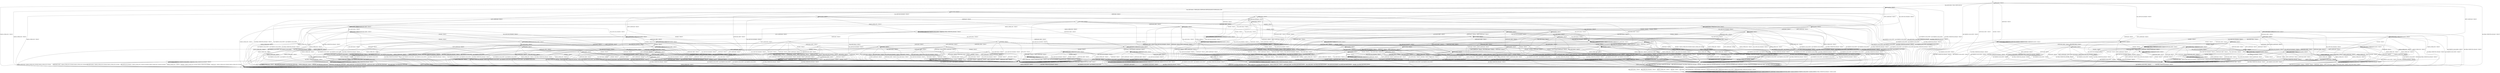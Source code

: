 digraph g {

	s0 [shape="circle" label="s0"];
	s1 [shape="circle" label="s1"];
	s2 [shape="circle" label="s2"];
	s3 [shape="circle" label="s3"];
	s4 [shape="circle" label="s4"];
	s5 [shape="circle" label="s5"];
	s6 [shape="circle" label="s6"];
	s7 [shape="circle" label="s7"];
	s8 [shape="circle" label="s8"];
	s9 [shape="circle" label="s9"];
	s10 [shape="circle" label="s10"];
	s11 [shape="circle" label="s11"];
	s12 [shape="circle" label="s12"];
	s13 [shape="circle" label="s13"];
	s14 [shape="circle" label="s14"];
	s15 [shape="circle" label="s15"];
	s16 [shape="circle" label="s16"];
	s17 [shape="circle" label="s17"];
	s18 [shape="circle" label="s18"];
	s19 [shape="circle" label="s19"];
	s20 [shape="circle" label="s20"];
	s21 [shape="circle" label="s21"];
	s22 [shape="circle" label="s22"];
	s23 [shape="circle" label="s23"];
	s24 [shape="circle" label="s24"];
	s25 [shape="circle" label="s25"];
	s26 [shape="circle" label="s26"];
	s27 [shape="circle" label="s27"];
	s28 [shape="circle" label="s28"];
	s29 [shape="circle" label="s29"];
	s30 [shape="circle" label="s30"];
	s31 [shape="circle" label="s31"];
	s32 [shape="circle" label="s32"];
	s33 [shape="circle" label="s33"];
	s34 [shape="circle" label="s34"];
	s35 [shape="circle" label="s35"];
	s36 [shape="circle" label="s36"];
	s37 [shape="circle" label="s37"];
	s38 [shape="circle" label="s38"];
	s39 [shape="circle" label="s39"];
	s40 [shape="circle" label="s40"];
	s41 [shape="circle" label="s41"];
	s42 [shape="circle" label="s42"];
	s43 [shape="circle" label="s43"];
	s44 [shape="circle" label="s44"];
	s45 [shape="circle" label="s45"];
	s46 [shape="circle" label="s46"];
	s47 [shape="circle" label="s47"];
	s48 [shape="circle" label="s48"];
	s49 [shape="circle" label="s49"];
	s50 [shape="circle" label="s50"];
	s51 [shape="circle" label="s51"];
	s52 [shape="circle" label="s52"];
	s53 [shape="circle" label="s53"];
	s54 [shape="circle" label="s54"];
	s55 [shape="circle" label="s55"];
	s56 [shape="circle" label="s56"];
	s57 [shape="circle" label="s57"];
	s58 [shape="circle" label="s58"];
	s59 [shape="circle" label="s59"];
	s60 [shape="circle" label="s60"];
	s61 [shape="circle" label="s61"];
	s62 [shape="circle" label="s62"];
	s63 [shape="circle" label="s63"];
	s64 [shape="circle" label="s64"];
	s65 [shape="circle" label="s65"];
	s66 [shape="circle" label="s66"];
	s67 [shape="circle" label="s67"];
	s68 [shape="circle" label="s68"];
	s69 [shape="circle" label="s69"];
	s70 [shape="circle" label="s70"];
	s71 [shape="circle" label="s71"];
	s72 [shape="circle" label="s72"];
	s73 [shape="circle" label="s73"];
	s74 [shape="circle" label="s74"];
	s75 [shape="circle" label="s75"];
	s76 [shape="circle" label="s76"];
	s77 [shape="circle" label="s77"];
	s0 -> s1 [label="RSA_CLIENT_HELLO / HELLO_VERIFY_REQUEST"];
	s0 -> s12 [label="RSA_CLIENT_KEY_EXCHANGE / TIMEOUT"];
	s0 -> s11 [label="CHANGE_CIPHER_SPEC / TIMEOUT"];
	s0 -> s21 [label="FINISHED / TIMEOUT"];
	s0 -> s0 [label="APPLICATION / TIMEOUT"];
	s0 -> s29 [label="CERTIFICATE / TIMEOUT"];
	s0 -> s42 [label="EMPTY_CERTIFICATE / TIMEOUT"];
	s0 -> s21 [label="CERTIFICATE_VERIFY / TIMEOUT"];
	s0 -> s3 [label="Alert(WARNING,CLOSE_NOTIFY) / TIMEOUT"];
	s0 -> s3 [label="Alert(FATAL,UNEXPECTED_MESSAGE) / TIMEOUT"];
	s1 -> s2 [label="RSA_CLIENT_HELLO / SERVER_HELLO,CERTIFICATE,CERTIFICATE_REQUEST,SERVER_HELLO_DONE"];
	s1 -> s16 [label="RSA_CLIENT_KEY_EXCHANGE / TIMEOUT"];
	s1 -> s11 [label="CHANGE_CIPHER_SPEC / TIMEOUT"];
	s1 -> s8 [label="FINISHED / TIMEOUT"];
	s1 -> s1 [label="APPLICATION / TIMEOUT"];
	s1 -> s18 [label="CERTIFICATE / TIMEOUT"];
	s1 -> s5 [label="EMPTY_CERTIFICATE / TIMEOUT"];
	s1 -> s8 [label="CERTIFICATE_VERIFY / TIMEOUT"];
	s1 -> s3 [label="Alert(WARNING,CLOSE_NOTIFY) / Alert(WARNING,CLOSE_NOTIFY)"];
	s1 -> s3 [label="Alert(FATAL,UNEXPECTED_MESSAGE) / TIMEOUT"];
	s2 -> s3 [label="RSA_CLIENT_HELLO / Alert(FATAL,UNEXPECTED_MESSAGE)"];
	s2 -> s13 [label="RSA_CLIENT_KEY_EXCHANGE / TIMEOUT"];
	s2 -> s11 [label="CHANGE_CIPHER_SPEC / TIMEOUT"];
	s2 -> s8 [label="FINISHED / TIMEOUT"];
	s2 -> s2 [label="APPLICATION / TIMEOUT"];
	s2 -> s26 [label="CERTIFICATE / TIMEOUT"];
	s2 -> s9 [label="EMPTY_CERTIFICATE / TIMEOUT"];
	s2 -> s8 [label="CERTIFICATE_VERIFY / TIMEOUT"];
	s2 -> s3 [label="Alert(WARNING,CLOSE_NOTIFY) / Alert(WARNING,CLOSE_NOTIFY)"];
	s2 -> s3 [label="Alert(FATAL,UNEXPECTED_MESSAGE) / TIMEOUT"];
	s3 -> s4 [label="RSA_CLIENT_HELLO / TIMEOUT"];
	s3 -> s4 [label="RSA_CLIENT_KEY_EXCHANGE / TIMEOUT"];
	s3 -> s4 [label="CHANGE_CIPHER_SPEC / TIMEOUT"];
	s3 -> s4 [label="FINISHED / TIMEOUT"];
	s3 -> s4 [label="APPLICATION / TIMEOUT"];
	s3 -> s4 [label="CERTIFICATE / TIMEOUT"];
	s3 -> s4 [label="EMPTY_CERTIFICATE / TIMEOUT"];
	s3 -> s4 [label="CERTIFICATE_VERIFY / TIMEOUT"];
	s3 -> s4 [label="Alert(WARNING,CLOSE_NOTIFY) / TIMEOUT"];
	s3 -> s4 [label="Alert(FATAL,UNEXPECTED_MESSAGE) / TIMEOUT"];
	s4 -> s4 [label="RSA_CLIENT_HELLO / SOCKET_CLOSED"];
	s4 -> s4 [label="RSA_CLIENT_KEY_EXCHANGE / SOCKET_CLOSED"];
	s4 -> s4 [label="CHANGE_CIPHER_SPEC / SOCKET_CLOSED"];
	s4 -> s4 [label="FINISHED / SOCKET_CLOSED"];
	s4 -> s4 [label="APPLICATION / SOCKET_CLOSED"];
	s4 -> s4 [label="CERTIFICATE / SOCKET_CLOSED"];
	s4 -> s4 [label="EMPTY_CERTIFICATE / SOCKET_CLOSED"];
	s4 -> s4 [label="CERTIFICATE_VERIFY / SOCKET_CLOSED"];
	s4 -> s4 [label="Alert(WARNING,CLOSE_NOTIFY) / SOCKET_CLOSED"];
	s4 -> s4 [label="Alert(FATAL,UNEXPECTED_MESSAGE) / SOCKET_CLOSED"];
	s5 -> s5 [label="RSA_CLIENT_HELLO / TIMEOUT"];
	s5 -> s57 [label="RSA_CLIENT_KEY_EXCHANGE / TIMEOUT"];
	s5 -> s6 [label="CHANGE_CIPHER_SPEC / TIMEOUT"];
	s5 -> s28 [label="FINISHED / TIMEOUT"];
	s5 -> s5 [label="APPLICATION / TIMEOUT"];
	s5 -> s8 [label="CERTIFICATE / TIMEOUT"];
	s5 -> s8 [label="EMPTY_CERTIFICATE / TIMEOUT"];
	s5 -> s7 [label="CERTIFICATE_VERIFY / TIMEOUT"];
	s5 -> s3 [label="Alert(WARNING,CLOSE_NOTIFY) / Alert(WARNING,CLOSE_NOTIFY)"];
	s5 -> s3 [label="Alert(FATAL,UNEXPECTED_MESSAGE) / TIMEOUT"];
	s6 -> s3 [label="RSA_CLIENT_HELLO / Alert(FATAL,UNEXPECTED_MESSAGE)"];
	s6 -> s3 [label="RSA_CLIENT_KEY_EXCHANGE / Alert(FATAL,UNEXPECTED_MESSAGE)"];
	s6 -> s11 [label="CHANGE_CIPHER_SPEC / TIMEOUT"];
	s6 -> s3 [label="FINISHED / Alert(FATAL,UNEXPECTED_MESSAGE)"];
	s6 -> s6 [label="APPLICATION / TIMEOUT"];
	s6 -> s3 [label="CERTIFICATE / Alert(FATAL,UNEXPECTED_MESSAGE)"];
	s6 -> s3 [label="EMPTY_CERTIFICATE / Alert(FATAL,UNEXPECTED_MESSAGE)"];
	s6 -> s3 [label="CERTIFICATE_VERIFY / Alert(FATAL,UNEXPECTED_MESSAGE)"];
	s6 -> s6 [label="Alert(WARNING,CLOSE_NOTIFY) / TIMEOUT"];
	s6 -> s6 [label="Alert(FATAL,UNEXPECTED_MESSAGE) / TIMEOUT"];
	s7 -> s7 [label="RSA_CLIENT_HELLO / TIMEOUT"];
	s7 -> s71 [label="RSA_CLIENT_KEY_EXCHANGE / TIMEOUT"];
	s7 -> s6 [label="CHANGE_CIPHER_SPEC / TIMEOUT"];
	s7 -> s53 [label="FINISHED / TIMEOUT"];
	s7 -> s7 [label="APPLICATION / TIMEOUT"];
	s7 -> s8 [label="CERTIFICATE / TIMEOUT"];
	s7 -> s8 [label="EMPTY_CERTIFICATE / TIMEOUT"];
	s7 -> s8 [label="CERTIFICATE_VERIFY / TIMEOUT"];
	s7 -> s3 [label="Alert(WARNING,CLOSE_NOTIFY) / Alert(WARNING,CLOSE_NOTIFY)"];
	s7 -> s3 [label="Alert(FATAL,UNEXPECTED_MESSAGE) / TIMEOUT"];
	s8 -> s8 [label="RSA_CLIENT_HELLO / TIMEOUT"];
	s8 -> s8 [label="RSA_CLIENT_KEY_EXCHANGE / TIMEOUT"];
	s8 -> s11 [label="CHANGE_CIPHER_SPEC / TIMEOUT"];
	s8 -> s8 [label="FINISHED / TIMEOUT"];
	s8 -> s8 [label="APPLICATION / TIMEOUT"];
	s8 -> s8 [label="CERTIFICATE / TIMEOUT"];
	s8 -> s8 [label="EMPTY_CERTIFICATE / TIMEOUT"];
	s8 -> s8 [label="CERTIFICATE_VERIFY / TIMEOUT"];
	s8 -> s3 [label="Alert(WARNING,CLOSE_NOTIFY) / Alert(WARNING,CLOSE_NOTIFY)"];
	s8 -> s3 [label="Alert(FATAL,UNEXPECTED_MESSAGE) / TIMEOUT"];
	s9 -> s31 [label="RSA_CLIENT_HELLO / TIMEOUT"];
	s9 -> s19 [label="RSA_CLIENT_KEY_EXCHANGE / TIMEOUT"];
	s9 -> s10 [label="CHANGE_CIPHER_SPEC / TIMEOUT"];
	s9 -> s46 [label="FINISHED / TIMEOUT"];
	s9 -> s9 [label="APPLICATION / TIMEOUT"];
	s9 -> s8 [label="CERTIFICATE / TIMEOUT"];
	s9 -> s8 [label="EMPTY_CERTIFICATE / TIMEOUT"];
	s9 -> s9 [label="CERTIFICATE_VERIFY / TIMEOUT"];
	s9 -> s3 [label="Alert(WARNING,CLOSE_NOTIFY) / Alert(WARNING,CLOSE_NOTIFY)"];
	s9 -> s3 [label="Alert(FATAL,UNEXPECTED_MESSAGE) / TIMEOUT"];
	s10 -> s3 [label="RSA_CLIENT_HELLO / Alert(FATAL,BAD_CERTIFICATE)"];
	s10 -> s3 [label="RSA_CLIENT_KEY_EXCHANGE / Alert(FATAL,BAD_CERTIFICATE)"];
	s10 -> s11 [label="CHANGE_CIPHER_SPEC / TIMEOUT"];
	s10 -> s3 [label="FINISHED / Alert(FATAL,BAD_CERTIFICATE)"];
	s10 -> s10 [label="APPLICATION / TIMEOUT"];
	s10 -> s3 [label="CERTIFICATE / Alert(FATAL,BAD_CERTIFICATE)"];
	s10 -> s3 [label="EMPTY_CERTIFICATE / Alert(FATAL,BAD_CERTIFICATE)"];
	s10 -> s3 [label="CERTIFICATE_VERIFY / Alert(FATAL,BAD_CERTIFICATE)"];
	s10 -> s10 [label="Alert(WARNING,CLOSE_NOTIFY) / TIMEOUT"];
	s10 -> s10 [label="Alert(FATAL,UNEXPECTED_MESSAGE) / TIMEOUT"];
	s11 -> s11 [label="RSA_CLIENT_HELLO / TIMEOUT"];
	s11 -> s11 [label="RSA_CLIENT_KEY_EXCHANGE / TIMEOUT"];
	s11 -> s11 [label="CHANGE_CIPHER_SPEC / TIMEOUT"];
	s11 -> s11 [label="FINISHED / TIMEOUT"];
	s11 -> s11 [label="APPLICATION / TIMEOUT"];
	s11 -> s11 [label="CERTIFICATE / TIMEOUT"];
	s11 -> s11 [label="EMPTY_CERTIFICATE / TIMEOUT"];
	s11 -> s11 [label="CERTIFICATE_VERIFY / TIMEOUT"];
	s11 -> s11 [label="Alert(WARNING,CLOSE_NOTIFY) / TIMEOUT"];
	s11 -> s11 [label="Alert(FATAL,UNEXPECTED_MESSAGE) / TIMEOUT"];
	s12 -> s12 [label="RSA_CLIENT_HELLO / TIMEOUT"];
	s12 -> s21 [label="RSA_CLIENT_KEY_EXCHANGE / TIMEOUT"];
	s12 -> s20 [label="CHANGE_CIPHER_SPEC / TIMEOUT"];
	s12 -> s22 [label="FINISHED / TIMEOUT"];
	s12 -> s12 [label="APPLICATION / TIMEOUT"];
	s12 -> s56 [label="CERTIFICATE / TIMEOUT"];
	s12 -> s56 [label="EMPTY_CERTIFICATE / TIMEOUT"];
	s12 -> s55 [label="CERTIFICATE_VERIFY / TIMEOUT"];
	s12 -> s3 [label="Alert(WARNING,CLOSE_NOTIFY) / TIMEOUT"];
	s12 -> s3 [label="Alert(FATAL,UNEXPECTED_MESSAGE) / TIMEOUT"];
	s13 -> s38 [label="RSA_CLIENT_HELLO / TIMEOUT"];
	s13 -> s8 [label="RSA_CLIENT_KEY_EXCHANGE / TIMEOUT"];
	s13 -> s23 [label="CHANGE_CIPHER_SPEC / TIMEOUT"];
	s13 -> s33 [label="FINISHED / TIMEOUT"];
	s13 -> s13 [label="APPLICATION / TIMEOUT"];
	s13 -> s77 [label="CERTIFICATE / TIMEOUT"];
	s13 -> s19 [label="EMPTY_CERTIFICATE / TIMEOUT"];
	s13 -> s14 [label="CERTIFICATE_VERIFY / TIMEOUT"];
	s13 -> s3 [label="Alert(WARNING,CLOSE_NOTIFY) / Alert(WARNING,CLOSE_NOTIFY)"];
	s13 -> s3 [label="Alert(FATAL,UNEXPECTED_MESSAGE) / TIMEOUT"];
	s14 -> s14 [label="RSA_CLIENT_HELLO / TIMEOUT"];
	s14 -> s8 [label="RSA_CLIENT_KEY_EXCHANGE / TIMEOUT"];
	s14 -> s15 [label="CHANGE_CIPHER_SPEC / TIMEOUT"];
	s14 -> s39 [label="FINISHED / TIMEOUT"];
	s14 -> s14 [label="APPLICATION / TIMEOUT"];
	s14 -> s37 [label="CERTIFICATE / TIMEOUT"];
	s14 -> s37 [label="EMPTY_CERTIFICATE / TIMEOUT"];
	s14 -> s8 [label="CERTIFICATE_VERIFY / TIMEOUT"];
	s14 -> s3 [label="Alert(WARNING,CLOSE_NOTIFY) / Alert(WARNING,CLOSE_NOTIFY)"];
	s14 -> s3 [label="Alert(FATAL,UNEXPECTED_MESSAGE) / TIMEOUT"];
	s15 -> s3 [label="RSA_CLIENT_HELLO / Alert(FATAL,HANDSHAKE_FAILURE)"];
	s15 -> s3 [label="RSA_CLIENT_KEY_EXCHANGE / Alert(FATAL,HANDSHAKE_FAILURE)"];
	s15 -> s11 [label="CHANGE_CIPHER_SPEC / TIMEOUT"];
	s15 -> s3 [label="FINISHED / Alert(FATAL,HANDSHAKE_FAILURE)"];
	s15 -> s15 [label="APPLICATION / TIMEOUT"];
	s15 -> s3 [label="CERTIFICATE / Alert(FATAL,HANDSHAKE_FAILURE)"];
	s15 -> s3 [label="EMPTY_CERTIFICATE / Alert(FATAL,HANDSHAKE_FAILURE)"];
	s15 -> s3 [label="CERTIFICATE_VERIFY / Alert(FATAL,HANDSHAKE_FAILURE)"];
	s15 -> s15 [label="Alert(WARNING,CLOSE_NOTIFY) / TIMEOUT"];
	s15 -> s15 [label="Alert(FATAL,UNEXPECTED_MESSAGE) / TIMEOUT"];
	s16 -> s38 [label="RSA_CLIENT_HELLO / TIMEOUT"];
	s16 -> s8 [label="RSA_CLIENT_KEY_EXCHANGE / TIMEOUT"];
	s16 -> s6 [label="CHANGE_CIPHER_SPEC / TIMEOUT"];
	s16 -> s33 [label="FINISHED / TIMEOUT"];
	s16 -> s16 [label="APPLICATION / TIMEOUT"];
	s16 -> s57 [label="CERTIFICATE / TIMEOUT"];
	s16 -> s57 [label="EMPTY_CERTIFICATE / TIMEOUT"];
	s16 -> s17 [label="CERTIFICATE_VERIFY / TIMEOUT"];
	s16 -> s3 [label="Alert(WARNING,CLOSE_NOTIFY) / Alert(WARNING,CLOSE_NOTIFY)"];
	s16 -> s3 [label="Alert(FATAL,UNEXPECTED_MESSAGE) / TIMEOUT"];
	s17 -> s51 [label="RSA_CLIENT_HELLO / TIMEOUT"];
	s17 -> s8 [label="RSA_CLIENT_KEY_EXCHANGE / TIMEOUT"];
	s17 -> s6 [label="CHANGE_CIPHER_SPEC / TIMEOUT"];
	s17 -> s40 [label="FINISHED / TIMEOUT"];
	s17 -> s17 [label="APPLICATION / TIMEOUT"];
	s17 -> s71 [label="CERTIFICATE / TIMEOUT"];
	s17 -> s71 [label="EMPTY_CERTIFICATE / TIMEOUT"];
	s17 -> s8 [label="CERTIFICATE_VERIFY / TIMEOUT"];
	s17 -> s3 [label="Alert(WARNING,CLOSE_NOTIFY) / Alert(WARNING,CLOSE_NOTIFY)"];
	s17 -> s3 [label="Alert(FATAL,UNEXPECTED_MESSAGE) / TIMEOUT"];
	s18 -> s18 [label="RSA_CLIENT_HELLO / TIMEOUT"];
	s18 -> s30 [label="RSA_CLIENT_KEY_EXCHANGE / TIMEOUT"];
	s18 -> s11 [label="CHANGE_CIPHER_SPEC / TIMEOUT"];
	s18 -> s18 [label="FINISHED / TIMEOUT"];
	s18 -> s18 [label="APPLICATION / TIMEOUT"];
	s18 -> s8 [label="CERTIFICATE / TIMEOUT"];
	s18 -> s8 [label="EMPTY_CERTIFICATE / TIMEOUT"];
	s18 -> s7 [label="CERTIFICATE_VERIFY / TIMEOUT"];
	s18 -> s3 [label="Alert(WARNING,CLOSE_NOTIFY) / Alert(WARNING,CLOSE_NOTIFY)"];
	s18 -> s3 [label="Alert(FATAL,UNEXPECTED_MESSAGE) / TIMEOUT"];
	s19 -> s19 [label="RSA_CLIENT_HELLO / TIMEOUT"];
	s19 -> s8 [label="RSA_CLIENT_KEY_EXCHANGE / TIMEOUT"];
	s19 -> s10 [label="CHANGE_CIPHER_SPEC / TIMEOUT"];
	s19 -> s52 [label="FINISHED / TIMEOUT"];
	s19 -> s19 [label="APPLICATION / TIMEOUT"];
	s19 -> s8 [label="CERTIFICATE / TIMEOUT"];
	s19 -> s8 [label="EMPTY_CERTIFICATE / TIMEOUT"];
	s19 -> s62 [label="CERTIFICATE_VERIFY / TIMEOUT"];
	s19 -> s3 [label="Alert(WARNING,CLOSE_NOTIFY) / Alert(WARNING,CLOSE_NOTIFY)"];
	s19 -> s3 [label="Alert(FATAL,UNEXPECTED_MESSAGE) / TIMEOUT"];
	s20 -> s3 [label="RSA_CLIENT_HELLO / TIMEOUT"];
	s20 -> s3 [label="RSA_CLIENT_KEY_EXCHANGE / TIMEOUT"];
	s20 -> s11 [label="CHANGE_CIPHER_SPEC / TIMEOUT"];
	s20 -> s3 [label="FINISHED / TIMEOUT"];
	s20 -> s20 [label="APPLICATION / TIMEOUT"];
	s20 -> s3 [label="CERTIFICATE / TIMEOUT"];
	s20 -> s3 [label="EMPTY_CERTIFICATE / TIMEOUT"];
	s20 -> s3 [label="CERTIFICATE_VERIFY / TIMEOUT"];
	s20 -> s20 [label="Alert(WARNING,CLOSE_NOTIFY) / TIMEOUT"];
	s20 -> s20 [label="Alert(FATAL,UNEXPECTED_MESSAGE) / TIMEOUT"];
	s21 -> s21 [label="RSA_CLIENT_HELLO / TIMEOUT"];
	s21 -> s21 [label="RSA_CLIENT_KEY_EXCHANGE / TIMEOUT"];
	s21 -> s11 [label="CHANGE_CIPHER_SPEC / TIMEOUT"];
	s21 -> s21 [label="FINISHED / TIMEOUT"];
	s21 -> s21 [label="APPLICATION / TIMEOUT"];
	s21 -> s21 [label="CERTIFICATE / TIMEOUT"];
	s21 -> s21 [label="EMPTY_CERTIFICATE / TIMEOUT"];
	s21 -> s21 [label="CERTIFICATE_VERIFY / TIMEOUT"];
	s21 -> s3 [label="Alert(WARNING,CLOSE_NOTIFY) / TIMEOUT"];
	s21 -> s3 [label="Alert(FATAL,UNEXPECTED_MESSAGE) / TIMEOUT"];
	s22 -> s22 [label="RSA_CLIENT_HELLO / TIMEOUT"];
	s22 -> s21 [label="RSA_CLIENT_KEY_EXCHANGE / TIMEOUT"];
	s22 -> s20 [label="CHANGE_CIPHER_SPEC / TIMEOUT"];
	s22 -> s21 [label="FINISHED / TIMEOUT"];
	s22 -> s22 [label="APPLICATION / TIMEOUT"];
	s22 -> s47 [label="CERTIFICATE / TIMEOUT"];
	s22 -> s47 [label="EMPTY_CERTIFICATE / TIMEOUT"];
	s22 -> s22 [label="CERTIFICATE_VERIFY / TIMEOUT"];
	s22 -> s3 [label="Alert(WARNING,CLOSE_NOTIFY) / TIMEOUT"];
	s22 -> s3 [label="Alert(FATAL,UNEXPECTED_MESSAGE) / TIMEOUT"];
	s23 -> s25 [label="RSA_CLIENT_HELLO / TIMEOUT"];
	s23 -> s8 [label="RSA_CLIENT_KEY_EXCHANGE / TIMEOUT"];
	s23 -> s11 [label="CHANGE_CIPHER_SPEC / TIMEOUT"];
	s23 -> s24 [label="FINISHED / CHANGE_CIPHER_SPEC,FINISHED,CHANGE_CIPHER_SPEC,FINISHED"];
	s23 -> s23 [label="APPLICATION / TIMEOUT"];
	s23 -> s34 [label="CERTIFICATE / TIMEOUT"];
	s23 -> s19 [label="EMPTY_CERTIFICATE / TIMEOUT"];
	s23 -> s14 [label="CERTIFICATE_VERIFY / TIMEOUT"];
	s23 -> s23 [label="Alert(WARNING,CLOSE_NOTIFY) / TIMEOUT"];
	s23 -> s23 [label="Alert(FATAL,UNEXPECTED_MESSAGE) / TIMEOUT"];
	s24 -> s24 [label="RSA_CLIENT_HELLO / TIMEOUT"];
	s24 -> s24 [label="RSA_CLIENT_KEY_EXCHANGE / TIMEOUT"];
	s24 -> s11 [label="CHANGE_CIPHER_SPEC / TIMEOUT"];
	s24 -> s24 [label="FINISHED / TIMEOUT"];
	s24 -> s3 [label="APPLICATION / APPLICATION"];
	s24 -> s24 [label="CERTIFICATE / TIMEOUT"];
	s24 -> s24 [label="EMPTY_CERTIFICATE / TIMEOUT"];
	s24 -> s24 [label="CERTIFICATE_VERIFY / TIMEOUT"];
	s24 -> s3 [label="Alert(WARNING,CLOSE_NOTIFY) / TIMEOUT"];
	s24 -> s3 [label="Alert(FATAL,UNEXPECTED_MESSAGE) / TIMEOUT"];
	s25 -> s8 [label="RSA_CLIENT_HELLO / TIMEOUT"];
	s25 -> s8 [label="RSA_CLIENT_KEY_EXCHANGE / TIMEOUT"];
	s25 -> s6 [label="CHANGE_CIPHER_SPEC / TIMEOUT"];
	s25 -> s25 [label="FINISHED / TIMEOUT"];
	s25 -> s8 [label="APPLICATION / TIMEOUT"];
	s25 -> s48 [label="CERTIFICATE / TIMEOUT"];
	s25 -> s48 [label="EMPTY_CERTIFICATE / TIMEOUT"];
	s25 -> s67 [label="CERTIFICATE_VERIFY / TIMEOUT"];
	s25 -> s3 [label="Alert(WARNING,CLOSE_NOTIFY) / Alert(WARNING,CLOSE_NOTIFY)"];
	s25 -> s3 [label="Alert(FATAL,UNEXPECTED_MESSAGE) / TIMEOUT"];
	s26 -> s18 [label="RSA_CLIENT_HELLO / TIMEOUT"];
	s26 -> s27 [label="RSA_CLIENT_KEY_EXCHANGE / TIMEOUT"];
	s26 -> s11 [label="CHANGE_CIPHER_SPEC / TIMEOUT"];
	s26 -> s18 [label="FINISHED / TIMEOUT"];
	s26 -> s26 [label="APPLICATION / TIMEOUT"];
	s26 -> s8 [label="CERTIFICATE / TIMEOUT"];
	s26 -> s8 [label="EMPTY_CERTIFICATE / TIMEOUT"];
	s26 -> s71 [label="CERTIFICATE_VERIFY / TIMEOUT"];
	s26 -> s3 [label="Alert(WARNING,CLOSE_NOTIFY) / Alert(WARNING,CLOSE_NOTIFY)"];
	s26 -> s3 [label="Alert(FATAL,UNEXPECTED_MESSAGE) / TIMEOUT"];
	s27 -> s30 [label="RSA_CLIENT_HELLO / TIMEOUT"];
	s27 -> s8 [label="RSA_CLIENT_KEY_EXCHANGE / TIMEOUT"];
	s27 -> s11 [label="CHANGE_CIPHER_SPEC / TIMEOUT"];
	s27 -> s30 [label="FINISHED / TIMEOUT"];
	s27 -> s27 [label="APPLICATION / TIMEOUT"];
	s27 -> s8 [label="CERTIFICATE / TIMEOUT"];
	s27 -> s8 [label="EMPTY_CERTIFICATE / TIMEOUT"];
	s27 -> s75 [label="CERTIFICATE_VERIFY / TIMEOUT"];
	s27 -> s3 [label="Alert(WARNING,CLOSE_NOTIFY) / Alert(WARNING,CLOSE_NOTIFY)"];
	s27 -> s3 [label="Alert(FATAL,UNEXPECTED_MESSAGE) / TIMEOUT"];
	s28 -> s73 [label="RSA_CLIENT_HELLO / TIMEOUT"];
	s28 -> s65 [label="RSA_CLIENT_KEY_EXCHANGE / TIMEOUT"];
	s28 -> s6 [label="CHANGE_CIPHER_SPEC / TIMEOUT"];
	s28 -> s8 [label="FINISHED / TIMEOUT"];
	s28 -> s28 [label="APPLICATION / TIMEOUT"];
	s28 -> s8 [label="CERTIFICATE / TIMEOUT"];
	s28 -> s8 [label="EMPTY_CERTIFICATE / TIMEOUT"];
	s28 -> s53 [label="CERTIFICATE_VERIFY / TIMEOUT"];
	s28 -> s3 [label="Alert(WARNING,CLOSE_NOTIFY) / Alert(WARNING,CLOSE_NOTIFY)"];
	s28 -> s3 [label="Alert(FATAL,UNEXPECTED_MESSAGE) / TIMEOUT"];
	s29 -> s29 [label="RSA_CLIENT_HELLO / TIMEOUT"];
	s29 -> s29 [label="RSA_CLIENT_KEY_EXCHANGE / TIMEOUT"];
	s29 -> s11 [label="CHANGE_CIPHER_SPEC / TIMEOUT"];
	s29 -> s29 [label="FINISHED / TIMEOUT"];
	s29 -> s29 [label="APPLICATION / TIMEOUT"];
	s29 -> s21 [label="CERTIFICATE / TIMEOUT"];
	s29 -> s21 [label="EMPTY_CERTIFICATE / TIMEOUT"];
	s29 -> s32 [label="CERTIFICATE_VERIFY / TIMEOUT"];
	s29 -> s3 [label="Alert(WARNING,CLOSE_NOTIFY) / TIMEOUT"];
	s29 -> s3 [label="Alert(FATAL,UNEXPECTED_MESSAGE) / TIMEOUT"];
	s30 -> s30 [label="RSA_CLIENT_HELLO / TIMEOUT"];
	s30 -> s8 [label="RSA_CLIENT_KEY_EXCHANGE / TIMEOUT"];
	s30 -> s11 [label="CHANGE_CIPHER_SPEC / TIMEOUT"];
	s30 -> s30 [label="FINISHED / TIMEOUT"];
	s30 -> s30 [label="APPLICATION / TIMEOUT"];
	s30 -> s8 [label="CERTIFICATE / TIMEOUT"];
	s30 -> s8 [label="EMPTY_CERTIFICATE / TIMEOUT"];
	s30 -> s71 [label="CERTIFICATE_VERIFY / TIMEOUT"];
	s30 -> s3 [label="Alert(WARNING,CLOSE_NOTIFY) / Alert(WARNING,CLOSE_NOTIFY)"];
	s30 -> s3 [label="Alert(FATAL,UNEXPECTED_MESSAGE) / TIMEOUT"];
	s31 -> s8 [label="RSA_CLIENT_HELLO / TIMEOUT"];
	s31 -> s19 [label="RSA_CLIENT_KEY_EXCHANGE / TIMEOUT"];
	s31 -> s10 [label="CHANGE_CIPHER_SPEC / TIMEOUT"];
	s31 -> s44 [label="FINISHED / TIMEOUT"];
	s31 -> s31 [label="APPLICATION / TIMEOUT"];
	s31 -> s8 [label="CERTIFICATE / TIMEOUT"];
	s31 -> s8 [label="EMPTY_CERTIFICATE / TIMEOUT"];
	s31 -> s31 [label="CERTIFICATE_VERIFY / TIMEOUT"];
	s31 -> s3 [label="Alert(WARNING,CLOSE_NOTIFY) / Alert(WARNING,CLOSE_NOTIFY)"];
	s31 -> s3 [label="Alert(FATAL,UNEXPECTED_MESSAGE) / TIMEOUT"];
	s32 -> s32 [label="RSA_CLIENT_HELLO / TIMEOUT"];
	s32 -> s45 [label="RSA_CLIENT_KEY_EXCHANGE / TIMEOUT"];
	s32 -> s20 [label="CHANGE_CIPHER_SPEC / TIMEOUT"];
	s32 -> s59 [label="FINISHED / TIMEOUT"];
	s32 -> s32 [label="APPLICATION / TIMEOUT"];
	s32 -> s21 [label="CERTIFICATE / TIMEOUT"];
	s32 -> s21 [label="EMPTY_CERTIFICATE / TIMEOUT"];
	s32 -> s21 [label="CERTIFICATE_VERIFY / TIMEOUT"];
	s32 -> s3 [label="Alert(WARNING,CLOSE_NOTIFY) / TIMEOUT"];
	s32 -> s3 [label="Alert(FATAL,UNEXPECTED_MESSAGE) / TIMEOUT"];
	s33 -> s38 [label="RSA_CLIENT_HELLO / TIMEOUT"];
	s33 -> s8 [label="RSA_CLIENT_KEY_EXCHANGE / TIMEOUT"];
	s33 -> s6 [label="CHANGE_CIPHER_SPEC / TIMEOUT"];
	s33 -> s8 [label="FINISHED / TIMEOUT"];
	s33 -> s33 [label="APPLICATION / TIMEOUT"];
	s33 -> s65 [label="CERTIFICATE / TIMEOUT"];
	s33 -> s65 [label="EMPTY_CERTIFICATE / TIMEOUT"];
	s33 -> s40 [label="CERTIFICATE_VERIFY / TIMEOUT"];
	s33 -> s3 [label="Alert(WARNING,CLOSE_NOTIFY) / Alert(WARNING,CLOSE_NOTIFY)"];
	s33 -> s3 [label="Alert(FATAL,UNEXPECTED_MESSAGE) / TIMEOUT"];
	s34 -> s48 [label="RSA_CLIENT_HELLO / TIMEOUT"];
	s34 -> s8 [label="RSA_CLIENT_KEY_EXCHANGE / TIMEOUT"];
	s34 -> s6 [label="CHANGE_CIPHER_SPEC / TIMEOUT"];
	s34 -> s35 [label="FINISHED / TIMEOUT"];
	s34 -> s8 [label="APPLICATION / TIMEOUT"];
	s34 -> s8 [label="CERTIFICATE / TIMEOUT"];
	s34 -> s8 [label="EMPTY_CERTIFICATE / TIMEOUT"];
	s34 -> s41 [label="CERTIFICATE_VERIFY / TIMEOUT"];
	s34 -> s3 [label="Alert(WARNING,CLOSE_NOTIFY) / Alert(WARNING,CLOSE_NOTIFY)"];
	s34 -> s3 [label="Alert(FATAL,UNEXPECTED_MESSAGE) / TIMEOUT"];
	s35 -> s76 [label="RSA_CLIENT_HELLO / TIMEOUT"];
	s35 -> s8 [label="RSA_CLIENT_KEY_EXCHANGE / TIMEOUT"];
	s35 -> s36 [label="CHANGE_CIPHER_SPEC / TIMEOUT"];
	s35 -> s8 [label="FINISHED / TIMEOUT"];
	s35 -> s8 [label="APPLICATION / TIMEOUT"];
	s35 -> s8 [label="CERTIFICATE / TIMEOUT"];
	s35 -> s8 [label="EMPTY_CERTIFICATE / TIMEOUT"];
	s35 -> s35 [label="CERTIFICATE_VERIFY / TIMEOUT"];
	s35 -> s3 [label="Alert(WARNING,CLOSE_NOTIFY) / Alert(WARNING,CLOSE_NOTIFY)"];
	s35 -> s3 [label="Alert(FATAL,UNEXPECTED_MESSAGE) / TIMEOUT"];
	s36 -> s11 [label="RSA_CLIENT_HELLO / CHANGE_CIPHER_SPEC,FINISHED,CHANGE_CIPHER_SPEC,FINISHED"];
	s36 -> s11 [label="RSA_CLIENT_KEY_EXCHANGE / CHANGE_CIPHER_SPEC,UNKNOWN_MESSAGE,CHANGE_CIPHER_SPEC,UNKNOWN_MESSAGE"];
	s36 -> s11 [label="CHANGE_CIPHER_SPEC / TIMEOUT"];
	s36 -> s11 [label="FINISHED / CHANGE_CIPHER_SPEC,FINISHED,CHANGE_CIPHER_SPEC,FINISHED"];
	s36 -> s36 [label="APPLICATION / TIMEOUT"];
	s36 -> s11 [label="CERTIFICATE / CHANGE_CIPHER_SPEC,FINISHED,CHANGE_CIPHER_SPEC,FINISHED"];
	s36 -> s11 [label="EMPTY_CERTIFICATE / CHANGE_CIPHER_SPEC,FINISHED,CHANGE_CIPHER_SPEC,FINISHED"];
	s36 -> s11 [label="CERTIFICATE_VERIFY / CHANGE_CIPHER_SPEC,FINISHED,CHANGE_CIPHER_SPEC,FINISHED"];
	s36 -> s36 [label="Alert(WARNING,CLOSE_NOTIFY) / TIMEOUT"];
	s36 -> s36 [label="Alert(FATAL,UNEXPECTED_MESSAGE) / TIMEOUT"];
	s37 -> s37 [label="RSA_CLIENT_HELLO / TIMEOUT"];
	s37 -> s8 [label="RSA_CLIENT_KEY_EXCHANGE / TIMEOUT"];
	s37 -> s15 [label="CHANGE_CIPHER_SPEC / TIMEOUT"];
	s37 -> s60 [label="FINISHED / TIMEOUT"];
	s37 -> s37 [label="APPLICATION / TIMEOUT"];
	s37 -> s8 [label="CERTIFICATE / TIMEOUT"];
	s37 -> s8 [label="EMPTY_CERTIFICATE / TIMEOUT"];
	s37 -> s8 [label="CERTIFICATE_VERIFY / TIMEOUT"];
	s37 -> s3 [label="Alert(WARNING,CLOSE_NOTIFY) / Alert(WARNING,CLOSE_NOTIFY)"];
	s37 -> s3 [label="Alert(FATAL,UNEXPECTED_MESSAGE) / TIMEOUT"];
	s38 -> s8 [label="RSA_CLIENT_HELLO / TIMEOUT"];
	s38 -> s8 [label="RSA_CLIENT_KEY_EXCHANGE / TIMEOUT"];
	s38 -> s6 [label="CHANGE_CIPHER_SPEC / TIMEOUT"];
	s38 -> s38 [label="FINISHED / TIMEOUT"];
	s38 -> s38 [label="APPLICATION / TIMEOUT"];
	s38 -> s38 [label="CERTIFICATE / TIMEOUT"];
	s38 -> s38 [label="EMPTY_CERTIFICATE / TIMEOUT"];
	s38 -> s51 [label="CERTIFICATE_VERIFY / TIMEOUT"];
	s38 -> s3 [label="Alert(WARNING,CLOSE_NOTIFY) / Alert(WARNING,CLOSE_NOTIFY)"];
	s38 -> s3 [label="Alert(FATAL,UNEXPECTED_MESSAGE) / TIMEOUT"];
	s39 -> s39 [label="RSA_CLIENT_HELLO / TIMEOUT"];
	s39 -> s8 [label="RSA_CLIENT_KEY_EXCHANGE / TIMEOUT"];
	s39 -> s15 [label="CHANGE_CIPHER_SPEC / TIMEOUT"];
	s39 -> s8 [label="FINISHED / TIMEOUT"];
	s39 -> s39 [label="APPLICATION / TIMEOUT"];
	s39 -> s60 [label="CERTIFICATE / TIMEOUT"];
	s39 -> s60 [label="EMPTY_CERTIFICATE / TIMEOUT"];
	s39 -> s8 [label="CERTIFICATE_VERIFY / TIMEOUT"];
	s39 -> s3 [label="Alert(WARNING,CLOSE_NOTIFY) / Alert(WARNING,CLOSE_NOTIFY)"];
	s39 -> s3 [label="Alert(FATAL,UNEXPECTED_MESSAGE) / TIMEOUT"];
	s40 -> s54 [label="RSA_CLIENT_HELLO / TIMEOUT"];
	s40 -> s8 [label="RSA_CLIENT_KEY_EXCHANGE / TIMEOUT"];
	s40 -> s6 [label="CHANGE_CIPHER_SPEC / TIMEOUT"];
	s40 -> s8 [label="FINISHED / TIMEOUT"];
	s40 -> s40 [label="APPLICATION / TIMEOUT"];
	s40 -> s61 [label="CERTIFICATE / TIMEOUT"];
	s40 -> s61 [label="EMPTY_CERTIFICATE / TIMEOUT"];
	s40 -> s8 [label="CERTIFICATE_VERIFY / TIMEOUT"];
	s40 -> s3 [label="Alert(WARNING,CLOSE_NOTIFY) / Alert(WARNING,CLOSE_NOTIFY)"];
	s40 -> s3 [label="Alert(FATAL,UNEXPECTED_MESSAGE) / TIMEOUT"];
	s41 -> s49 [label="RSA_CLIENT_HELLO / TIMEOUT"];
	s41 -> s8 [label="RSA_CLIENT_KEY_EXCHANGE / TIMEOUT"];
	s41 -> s6 [label="CHANGE_CIPHER_SPEC / TIMEOUT"];
	s41 -> s35 [label="FINISHED / TIMEOUT"];
	s41 -> s8 [label="APPLICATION / TIMEOUT"];
	s41 -> s8 [label="CERTIFICATE / TIMEOUT"];
	s41 -> s8 [label="EMPTY_CERTIFICATE / TIMEOUT"];
	s41 -> s8 [label="CERTIFICATE_VERIFY / TIMEOUT"];
	s41 -> s3 [label="Alert(WARNING,CLOSE_NOTIFY) / Alert(WARNING,CLOSE_NOTIFY)"];
	s41 -> s3 [label="Alert(FATAL,UNEXPECTED_MESSAGE) / TIMEOUT"];
	s42 -> s42 [label="RSA_CLIENT_HELLO / TIMEOUT"];
	s42 -> s56 [label="RSA_CLIENT_KEY_EXCHANGE / TIMEOUT"];
	s42 -> s20 [label="CHANGE_CIPHER_SPEC / TIMEOUT"];
	s42 -> s43 [label="FINISHED / TIMEOUT"];
	s42 -> s42 [label="APPLICATION / TIMEOUT"];
	s42 -> s21 [label="CERTIFICATE / TIMEOUT"];
	s42 -> s21 [label="EMPTY_CERTIFICATE / TIMEOUT"];
	s42 -> s32 [label="CERTIFICATE_VERIFY / TIMEOUT"];
	s42 -> s3 [label="Alert(WARNING,CLOSE_NOTIFY) / TIMEOUT"];
	s42 -> s3 [label="Alert(FATAL,UNEXPECTED_MESSAGE) / TIMEOUT"];
	s43 -> s43 [label="RSA_CLIENT_HELLO / TIMEOUT"];
	s43 -> s47 [label="RSA_CLIENT_KEY_EXCHANGE / TIMEOUT"];
	s43 -> s20 [label="CHANGE_CIPHER_SPEC / TIMEOUT"];
	s43 -> s21 [label="FINISHED / TIMEOUT"];
	s43 -> s43 [label="APPLICATION / TIMEOUT"];
	s43 -> s21 [label="CERTIFICATE / TIMEOUT"];
	s43 -> s21 [label="EMPTY_CERTIFICATE / TIMEOUT"];
	s43 -> s59 [label="CERTIFICATE_VERIFY / TIMEOUT"];
	s43 -> s3 [label="Alert(WARNING,CLOSE_NOTIFY) / TIMEOUT"];
	s43 -> s3 [label="Alert(FATAL,UNEXPECTED_MESSAGE) / TIMEOUT"];
	s44 -> s8 [label="RSA_CLIENT_HELLO / TIMEOUT"];
	s44 -> s69 [label="RSA_CLIENT_KEY_EXCHANGE / TIMEOUT"];
	s44 -> s10 [label="CHANGE_CIPHER_SPEC / TIMEOUT"];
	s44 -> s8 [label="FINISHED / TIMEOUT"];
	s44 -> s44 [label="APPLICATION / TIMEOUT"];
	s44 -> s8 [label="CERTIFICATE / TIMEOUT"];
	s44 -> s8 [label="EMPTY_CERTIFICATE / TIMEOUT"];
	s44 -> s58 [label="CERTIFICATE_VERIFY / TIMEOUT"];
	s44 -> s3 [label="Alert(WARNING,CLOSE_NOTIFY) / Alert(WARNING,CLOSE_NOTIFY)"];
	s44 -> s3 [label="Alert(FATAL,UNEXPECTED_MESSAGE) / TIMEOUT"];
	s45 -> s45 [label="RSA_CLIENT_HELLO / TIMEOUT"];
	s45 -> s21 [label="RSA_CLIENT_KEY_EXCHANGE / TIMEOUT"];
	s45 -> s20 [label="CHANGE_CIPHER_SPEC / TIMEOUT"];
	s45 -> s66 [label="FINISHED / TIMEOUT"];
	s45 -> s45 [label="APPLICATION / TIMEOUT"];
	s45 -> s21 [label="CERTIFICATE / TIMEOUT"];
	s45 -> s21 [label="EMPTY_CERTIFICATE / TIMEOUT"];
	s45 -> s21 [label="CERTIFICATE_VERIFY / TIMEOUT"];
	s45 -> s3 [label="Alert(WARNING,CLOSE_NOTIFY) / TIMEOUT"];
	s45 -> s3 [label="Alert(FATAL,UNEXPECTED_MESSAGE) / TIMEOUT"];
	s46 -> s44 [label="RSA_CLIENT_HELLO / TIMEOUT"];
	s46 -> s52 [label="RSA_CLIENT_KEY_EXCHANGE / TIMEOUT"];
	s46 -> s10 [label="CHANGE_CIPHER_SPEC / TIMEOUT"];
	s46 -> s8 [label="FINISHED / TIMEOUT"];
	s46 -> s46 [label="APPLICATION / TIMEOUT"];
	s46 -> s8 [label="CERTIFICATE / TIMEOUT"];
	s46 -> s8 [label="EMPTY_CERTIFICATE / TIMEOUT"];
	s46 -> s46 [label="CERTIFICATE_VERIFY / TIMEOUT"];
	s46 -> s3 [label="Alert(WARNING,CLOSE_NOTIFY) / Alert(WARNING,CLOSE_NOTIFY)"];
	s46 -> s3 [label="Alert(FATAL,UNEXPECTED_MESSAGE) / TIMEOUT"];
	s47 -> s47 [label="RSA_CLIENT_HELLO / TIMEOUT"];
	s47 -> s21 [label="RSA_CLIENT_KEY_EXCHANGE / TIMEOUT"];
	s47 -> s20 [label="CHANGE_CIPHER_SPEC / TIMEOUT"];
	s47 -> s21 [label="FINISHED / TIMEOUT"];
	s47 -> s47 [label="APPLICATION / TIMEOUT"];
	s47 -> s21 [label="CERTIFICATE / TIMEOUT"];
	s47 -> s21 [label="EMPTY_CERTIFICATE / TIMEOUT"];
	s47 -> s66 [label="CERTIFICATE_VERIFY / TIMEOUT"];
	s47 -> s3 [label="Alert(WARNING,CLOSE_NOTIFY) / TIMEOUT"];
	s47 -> s3 [label="Alert(FATAL,UNEXPECTED_MESSAGE) / TIMEOUT"];
	s48 -> s8 [label="RSA_CLIENT_HELLO / TIMEOUT"];
	s48 -> s8 [label="RSA_CLIENT_KEY_EXCHANGE / TIMEOUT"];
	s48 -> s6 [label="CHANGE_CIPHER_SPEC / TIMEOUT"];
	s48 -> s48 [label="FINISHED / TIMEOUT"];
	s48 -> s8 [label="APPLICATION / TIMEOUT"];
	s48 -> s8 [label="CERTIFICATE / TIMEOUT"];
	s48 -> s8 [label="EMPTY_CERTIFICATE / TIMEOUT"];
	s48 -> s49 [label="CERTIFICATE_VERIFY / TIMEOUT"];
	s48 -> s3 [label="Alert(WARNING,CLOSE_NOTIFY) / Alert(WARNING,CLOSE_NOTIFY)"];
	s48 -> s3 [label="Alert(FATAL,UNEXPECTED_MESSAGE) / TIMEOUT"];
	s49 -> s8 [label="RSA_CLIENT_HELLO / TIMEOUT"];
	s49 -> s8 [label="RSA_CLIENT_KEY_EXCHANGE / TIMEOUT"];
	s49 -> s6 [label="CHANGE_CIPHER_SPEC / TIMEOUT"];
	s49 -> s50 [label="FINISHED / TIMEOUT"];
	s49 -> s8 [label="APPLICATION / TIMEOUT"];
	s49 -> s8 [label="CERTIFICATE / TIMEOUT"];
	s49 -> s8 [label="EMPTY_CERTIFICATE / TIMEOUT"];
	s49 -> s8 [label="CERTIFICATE_VERIFY / TIMEOUT"];
	s49 -> s3 [label="Alert(WARNING,CLOSE_NOTIFY) / Alert(WARNING,CLOSE_NOTIFY)"];
	s49 -> s3 [label="Alert(FATAL,UNEXPECTED_MESSAGE) / TIMEOUT"];
	s50 -> s8 [label="RSA_CLIENT_HELLO / TIMEOUT"];
	s50 -> s8 [label="RSA_CLIENT_KEY_EXCHANGE / TIMEOUT"];
	s50 -> s6 [label="CHANGE_CIPHER_SPEC / TIMEOUT"];
	s50 -> s8 [label="FINISHED / TIMEOUT"];
	s50 -> s8 [label="APPLICATION / TIMEOUT"];
	s50 -> s8 [label="CERTIFICATE / TIMEOUT"];
	s50 -> s8 [label="EMPTY_CERTIFICATE / TIMEOUT"];
	s50 -> s8 [label="CERTIFICATE_VERIFY / TIMEOUT"];
	s50 -> s3 [label="Alert(WARNING,CLOSE_NOTIFY) / Alert(WARNING,CLOSE_NOTIFY)"];
	s50 -> s3 [label="Alert(FATAL,UNEXPECTED_MESSAGE) / TIMEOUT"];
	s51 -> s8 [label="RSA_CLIENT_HELLO / TIMEOUT"];
	s51 -> s8 [label="RSA_CLIENT_KEY_EXCHANGE / TIMEOUT"];
	s51 -> s6 [label="CHANGE_CIPHER_SPEC / TIMEOUT"];
	s51 -> s54 [label="FINISHED / TIMEOUT"];
	s51 -> s51 [label="APPLICATION / TIMEOUT"];
	s51 -> s70 [label="CERTIFICATE / TIMEOUT"];
	s51 -> s70 [label="EMPTY_CERTIFICATE / TIMEOUT"];
	s51 -> s8 [label="CERTIFICATE_VERIFY / TIMEOUT"];
	s51 -> s3 [label="Alert(WARNING,CLOSE_NOTIFY) / Alert(WARNING,CLOSE_NOTIFY)"];
	s51 -> s3 [label="Alert(FATAL,UNEXPECTED_MESSAGE) / TIMEOUT"];
	s52 -> s69 [label="RSA_CLIENT_HELLO / TIMEOUT"];
	s52 -> s8 [label="RSA_CLIENT_KEY_EXCHANGE / TIMEOUT"];
	s52 -> s10 [label="CHANGE_CIPHER_SPEC / TIMEOUT"];
	s52 -> s8 [label="FINISHED / TIMEOUT"];
	s52 -> s52 [label="APPLICATION / TIMEOUT"];
	s52 -> s8 [label="CERTIFICATE / TIMEOUT"];
	s52 -> s8 [label="EMPTY_CERTIFICATE / TIMEOUT"];
	s52 -> s52 [label="CERTIFICATE_VERIFY / TIMEOUT"];
	s52 -> s3 [label="Alert(WARNING,CLOSE_NOTIFY) / Alert(WARNING,CLOSE_NOTIFY)"];
	s52 -> s3 [label="Alert(FATAL,UNEXPECTED_MESSAGE) / TIMEOUT"];
	s53 -> s74 [label="RSA_CLIENT_HELLO / TIMEOUT"];
	s53 -> s61 [label="RSA_CLIENT_KEY_EXCHANGE / TIMEOUT"];
	s53 -> s6 [label="CHANGE_CIPHER_SPEC / TIMEOUT"];
	s53 -> s8 [label="FINISHED / TIMEOUT"];
	s53 -> s53 [label="APPLICATION / TIMEOUT"];
	s53 -> s8 [label="CERTIFICATE / TIMEOUT"];
	s53 -> s8 [label="EMPTY_CERTIFICATE / TIMEOUT"];
	s53 -> s8 [label="CERTIFICATE_VERIFY / TIMEOUT"];
	s53 -> s3 [label="Alert(WARNING,CLOSE_NOTIFY) / Alert(WARNING,CLOSE_NOTIFY)"];
	s53 -> s3 [label="Alert(FATAL,UNEXPECTED_MESSAGE) / TIMEOUT"];
	s54 -> s8 [label="RSA_CLIENT_HELLO / TIMEOUT"];
	s54 -> s8 [label="RSA_CLIENT_KEY_EXCHANGE / TIMEOUT"];
	s54 -> s6 [label="CHANGE_CIPHER_SPEC / TIMEOUT"];
	s54 -> s8 [label="FINISHED / TIMEOUT"];
	s54 -> s54 [label="APPLICATION / TIMEOUT"];
	s54 -> s54 [label="CERTIFICATE / TIMEOUT"];
	s54 -> s54 [label="EMPTY_CERTIFICATE / TIMEOUT"];
	s54 -> s8 [label="CERTIFICATE_VERIFY / TIMEOUT"];
	s54 -> s3 [label="Alert(WARNING,CLOSE_NOTIFY) / Alert(WARNING,CLOSE_NOTIFY)"];
	s54 -> s3 [label="Alert(FATAL,UNEXPECTED_MESSAGE) / TIMEOUT"];
	s55 -> s72 [label="RSA_CLIENT_HELLO / TIMEOUT"];
	s55 -> s21 [label="RSA_CLIENT_KEY_EXCHANGE / TIMEOUT"];
	s55 -> s20 [label="CHANGE_CIPHER_SPEC / TIMEOUT"];
	s55 -> s22 [label="FINISHED / TIMEOUT"];
	s55 -> s55 [label="APPLICATION / TIMEOUT"];
	s55 -> s45 [label="CERTIFICATE / TIMEOUT"];
	s55 -> s45 [label="EMPTY_CERTIFICATE / TIMEOUT"];
	s55 -> s21 [label="CERTIFICATE_VERIFY / TIMEOUT"];
	s55 -> s3 [label="Alert(WARNING,CLOSE_NOTIFY) / TIMEOUT"];
	s55 -> s3 [label="Alert(FATAL,UNEXPECTED_MESSAGE) / TIMEOUT"];
	s56 -> s63 [label="RSA_CLIENT_HELLO / TIMEOUT"];
	s56 -> s21 [label="RSA_CLIENT_KEY_EXCHANGE / TIMEOUT"];
	s56 -> s20 [label="CHANGE_CIPHER_SPEC / TIMEOUT"];
	s56 -> s47 [label="FINISHED / TIMEOUT"];
	s56 -> s56 [label="APPLICATION / TIMEOUT"];
	s56 -> s21 [label="CERTIFICATE / TIMEOUT"];
	s56 -> s21 [label="EMPTY_CERTIFICATE / TIMEOUT"];
	s56 -> s45 [label="CERTIFICATE_VERIFY / TIMEOUT"];
	s56 -> s3 [label="Alert(WARNING,CLOSE_NOTIFY) / TIMEOUT"];
	s56 -> s3 [label="Alert(FATAL,UNEXPECTED_MESSAGE) / TIMEOUT"];
	s57 -> s38 [label="RSA_CLIENT_HELLO / TIMEOUT"];
	s57 -> s8 [label="RSA_CLIENT_KEY_EXCHANGE / TIMEOUT"];
	s57 -> s6 [label="CHANGE_CIPHER_SPEC / TIMEOUT"];
	s57 -> s65 [label="FINISHED / TIMEOUT"];
	s57 -> s57 [label="APPLICATION / TIMEOUT"];
	s57 -> s8 [label="CERTIFICATE / TIMEOUT"];
	s57 -> s8 [label="EMPTY_CERTIFICATE / TIMEOUT"];
	s57 -> s71 [label="CERTIFICATE_VERIFY / TIMEOUT"];
	s57 -> s3 [label="Alert(WARNING,CLOSE_NOTIFY) / Alert(WARNING,CLOSE_NOTIFY)"];
	s57 -> s3 [label="Alert(FATAL,UNEXPECTED_MESSAGE) / TIMEOUT"];
	s58 -> s8 [label="RSA_CLIENT_HELLO / TIMEOUT"];
	s58 -> s64 [label="RSA_CLIENT_KEY_EXCHANGE / TIMEOUT"];
	s58 -> s10 [label="CHANGE_CIPHER_SPEC / TIMEOUT"];
	s58 -> s8 [label="FINISHED / TIMEOUT"];
	s58 -> s58 [label="APPLICATION / TIMEOUT"];
	s58 -> s8 [label="CERTIFICATE / TIMEOUT"];
	s58 -> s8 [label="EMPTY_CERTIFICATE / TIMEOUT"];
	s58 -> s8 [label="CERTIFICATE_VERIFY / TIMEOUT"];
	s58 -> s3 [label="Alert(WARNING,CLOSE_NOTIFY) / Alert(WARNING,CLOSE_NOTIFY)"];
	s58 -> s3 [label="Alert(FATAL,UNEXPECTED_MESSAGE) / TIMEOUT"];
	s59 -> s59 [label="RSA_CLIENT_HELLO / TIMEOUT"];
	s59 -> s66 [label="RSA_CLIENT_KEY_EXCHANGE / TIMEOUT"];
	s59 -> s20 [label="CHANGE_CIPHER_SPEC / TIMEOUT"];
	s59 -> s21 [label="FINISHED / TIMEOUT"];
	s59 -> s59 [label="APPLICATION / TIMEOUT"];
	s59 -> s21 [label="CERTIFICATE / TIMEOUT"];
	s59 -> s21 [label="EMPTY_CERTIFICATE / TIMEOUT"];
	s59 -> s21 [label="CERTIFICATE_VERIFY / TIMEOUT"];
	s59 -> s3 [label="Alert(WARNING,CLOSE_NOTIFY) / TIMEOUT"];
	s59 -> s3 [label="Alert(FATAL,UNEXPECTED_MESSAGE) / TIMEOUT"];
	s60 -> s60 [label="RSA_CLIENT_HELLO / TIMEOUT"];
	s60 -> s8 [label="RSA_CLIENT_KEY_EXCHANGE / TIMEOUT"];
	s60 -> s15 [label="CHANGE_CIPHER_SPEC / TIMEOUT"];
	s60 -> s8 [label="FINISHED / TIMEOUT"];
	s60 -> s60 [label="APPLICATION / TIMEOUT"];
	s60 -> s8 [label="CERTIFICATE / TIMEOUT"];
	s60 -> s8 [label="EMPTY_CERTIFICATE / TIMEOUT"];
	s60 -> s8 [label="CERTIFICATE_VERIFY / TIMEOUT"];
	s60 -> s3 [label="Alert(WARNING,CLOSE_NOTIFY) / Alert(WARNING,CLOSE_NOTIFY)"];
	s60 -> s3 [label="Alert(FATAL,UNEXPECTED_MESSAGE) / TIMEOUT"];
	s61 -> s54 [label="RSA_CLIENT_HELLO / TIMEOUT"];
	s61 -> s8 [label="RSA_CLIENT_KEY_EXCHANGE / TIMEOUT"];
	s61 -> s6 [label="CHANGE_CIPHER_SPEC / TIMEOUT"];
	s61 -> s8 [label="FINISHED / TIMEOUT"];
	s61 -> s61 [label="APPLICATION / TIMEOUT"];
	s61 -> s8 [label="CERTIFICATE / TIMEOUT"];
	s61 -> s8 [label="EMPTY_CERTIFICATE / TIMEOUT"];
	s61 -> s8 [label="CERTIFICATE_VERIFY / TIMEOUT"];
	s61 -> s3 [label="Alert(WARNING,CLOSE_NOTIFY) / Alert(WARNING,CLOSE_NOTIFY)"];
	s61 -> s3 [label="Alert(FATAL,UNEXPECTED_MESSAGE) / TIMEOUT"];
	s62 -> s62 [label="RSA_CLIENT_HELLO / TIMEOUT"];
	s62 -> s8 [label="RSA_CLIENT_KEY_EXCHANGE / TIMEOUT"];
	s62 -> s10 [label="CHANGE_CIPHER_SPEC / TIMEOUT"];
	s62 -> s52 [label="FINISHED / TIMEOUT"];
	s62 -> s62 [label="APPLICATION / TIMEOUT"];
	s62 -> s8 [label="CERTIFICATE / TIMEOUT"];
	s62 -> s8 [label="EMPTY_CERTIFICATE / TIMEOUT"];
	s62 -> s8 [label="CERTIFICATE_VERIFY / TIMEOUT"];
	s62 -> s3 [label="Alert(WARNING,CLOSE_NOTIFY) / Alert(WARNING,CLOSE_NOTIFY)"];
	s62 -> s3 [label="Alert(FATAL,UNEXPECTED_MESSAGE) / TIMEOUT"];
	s63 -> s21 [label="RSA_CLIENT_HELLO / TIMEOUT"];
	s63 -> s21 [label="RSA_CLIENT_KEY_EXCHANGE / TIMEOUT"];
	s63 -> s20 [label="CHANGE_CIPHER_SPEC / TIMEOUT"];
	s63 -> s47 [label="FINISHED / TIMEOUT"];
	s63 -> s63 [label="APPLICATION / TIMEOUT"];
	s63 -> s21 [label="CERTIFICATE / TIMEOUT"];
	s63 -> s21 [label="EMPTY_CERTIFICATE / TIMEOUT"];
	s63 -> s45 [label="CERTIFICATE_VERIFY / TIMEOUT"];
	s63 -> s3 [label="Alert(WARNING,CLOSE_NOTIFY) / TIMEOUT"];
	s63 -> s3 [label="Alert(FATAL,UNEXPECTED_MESSAGE) / TIMEOUT"];
	s64 -> s8 [label="RSA_CLIENT_HELLO / TIMEOUT"];
	s64 -> s8 [label="RSA_CLIENT_KEY_EXCHANGE / TIMEOUT"];
	s64 -> s10 [label="CHANGE_CIPHER_SPEC / TIMEOUT"];
	s64 -> s8 [label="FINISHED / TIMEOUT"];
	s64 -> s64 [label="APPLICATION / TIMEOUT"];
	s64 -> s8 [label="CERTIFICATE / TIMEOUT"];
	s64 -> s8 [label="EMPTY_CERTIFICATE / TIMEOUT"];
	s64 -> s8 [label="CERTIFICATE_VERIFY / TIMEOUT"];
	s64 -> s3 [label="Alert(WARNING,CLOSE_NOTIFY) / Alert(WARNING,CLOSE_NOTIFY)"];
	s64 -> s3 [label="Alert(FATAL,UNEXPECTED_MESSAGE) / TIMEOUT"];
	s65 -> s38 [label="RSA_CLIENT_HELLO / TIMEOUT"];
	s65 -> s8 [label="RSA_CLIENT_KEY_EXCHANGE / TIMEOUT"];
	s65 -> s6 [label="CHANGE_CIPHER_SPEC / TIMEOUT"];
	s65 -> s8 [label="FINISHED / TIMEOUT"];
	s65 -> s65 [label="APPLICATION / TIMEOUT"];
	s65 -> s8 [label="CERTIFICATE / TIMEOUT"];
	s65 -> s8 [label="EMPTY_CERTIFICATE / TIMEOUT"];
	s65 -> s61 [label="CERTIFICATE_VERIFY / TIMEOUT"];
	s65 -> s3 [label="Alert(WARNING,CLOSE_NOTIFY) / Alert(WARNING,CLOSE_NOTIFY)"];
	s65 -> s3 [label="Alert(FATAL,UNEXPECTED_MESSAGE) / TIMEOUT"];
	s66 -> s66 [label="RSA_CLIENT_HELLO / TIMEOUT"];
	s66 -> s21 [label="RSA_CLIENT_KEY_EXCHANGE / TIMEOUT"];
	s66 -> s20 [label="CHANGE_CIPHER_SPEC / TIMEOUT"];
	s66 -> s21 [label="FINISHED / TIMEOUT"];
	s66 -> s66 [label="APPLICATION / TIMEOUT"];
	s66 -> s21 [label="CERTIFICATE / TIMEOUT"];
	s66 -> s21 [label="EMPTY_CERTIFICATE / TIMEOUT"];
	s66 -> s21 [label="CERTIFICATE_VERIFY / TIMEOUT"];
	s66 -> s3 [label="Alert(WARNING,CLOSE_NOTIFY) / TIMEOUT"];
	s66 -> s3 [label="Alert(FATAL,UNEXPECTED_MESSAGE) / TIMEOUT"];
	s67 -> s8 [label="RSA_CLIENT_HELLO / TIMEOUT"];
	s67 -> s8 [label="RSA_CLIENT_KEY_EXCHANGE / TIMEOUT"];
	s67 -> s6 [label="CHANGE_CIPHER_SPEC / TIMEOUT"];
	s67 -> s68 [label="FINISHED / TIMEOUT"];
	s67 -> s8 [label="APPLICATION / TIMEOUT"];
	s67 -> s49 [label="CERTIFICATE / TIMEOUT"];
	s67 -> s49 [label="EMPTY_CERTIFICATE / TIMEOUT"];
	s67 -> s8 [label="CERTIFICATE_VERIFY / TIMEOUT"];
	s67 -> s3 [label="Alert(WARNING,CLOSE_NOTIFY) / Alert(WARNING,CLOSE_NOTIFY)"];
	s67 -> s3 [label="Alert(FATAL,UNEXPECTED_MESSAGE) / TIMEOUT"];
	s68 -> s8 [label="RSA_CLIENT_HELLO / TIMEOUT"];
	s68 -> s8 [label="RSA_CLIENT_KEY_EXCHANGE / TIMEOUT"];
	s68 -> s6 [label="CHANGE_CIPHER_SPEC / TIMEOUT"];
	s68 -> s8 [label="FINISHED / TIMEOUT"];
	s68 -> s8 [label="APPLICATION / TIMEOUT"];
	s68 -> s50 [label="CERTIFICATE / TIMEOUT"];
	s68 -> s50 [label="EMPTY_CERTIFICATE / TIMEOUT"];
	s68 -> s8 [label="CERTIFICATE_VERIFY / TIMEOUT"];
	s68 -> s3 [label="Alert(WARNING,CLOSE_NOTIFY) / Alert(WARNING,CLOSE_NOTIFY)"];
	s68 -> s3 [label="Alert(FATAL,UNEXPECTED_MESSAGE) / TIMEOUT"];
	s69 -> s8 [label="RSA_CLIENT_HELLO / TIMEOUT"];
	s69 -> s8 [label="RSA_CLIENT_KEY_EXCHANGE / TIMEOUT"];
	s69 -> s10 [label="CHANGE_CIPHER_SPEC / TIMEOUT"];
	s69 -> s8 [label="FINISHED / TIMEOUT"];
	s69 -> s69 [label="APPLICATION / TIMEOUT"];
	s69 -> s8 [label="CERTIFICATE / TIMEOUT"];
	s69 -> s8 [label="EMPTY_CERTIFICATE / TIMEOUT"];
	s69 -> s64 [label="CERTIFICATE_VERIFY / TIMEOUT"];
	s69 -> s3 [label="Alert(WARNING,CLOSE_NOTIFY) / Alert(WARNING,CLOSE_NOTIFY)"];
	s69 -> s3 [label="Alert(FATAL,UNEXPECTED_MESSAGE) / TIMEOUT"];
	s70 -> s8 [label="RSA_CLIENT_HELLO / TIMEOUT"];
	s70 -> s8 [label="RSA_CLIENT_KEY_EXCHANGE / TIMEOUT"];
	s70 -> s6 [label="CHANGE_CIPHER_SPEC / TIMEOUT"];
	s70 -> s54 [label="FINISHED / TIMEOUT"];
	s70 -> s70 [label="APPLICATION / TIMEOUT"];
	s70 -> s8 [label="CERTIFICATE / TIMEOUT"];
	s70 -> s8 [label="EMPTY_CERTIFICATE / TIMEOUT"];
	s70 -> s8 [label="CERTIFICATE_VERIFY / TIMEOUT"];
	s70 -> s3 [label="Alert(WARNING,CLOSE_NOTIFY) / Alert(WARNING,CLOSE_NOTIFY)"];
	s70 -> s3 [label="Alert(FATAL,UNEXPECTED_MESSAGE) / TIMEOUT"];
	s71 -> s70 [label="RSA_CLIENT_HELLO / TIMEOUT"];
	s71 -> s8 [label="RSA_CLIENT_KEY_EXCHANGE / TIMEOUT"];
	s71 -> s6 [label="CHANGE_CIPHER_SPEC / TIMEOUT"];
	s71 -> s61 [label="FINISHED / TIMEOUT"];
	s71 -> s71 [label="APPLICATION / TIMEOUT"];
	s71 -> s8 [label="CERTIFICATE / TIMEOUT"];
	s71 -> s8 [label="EMPTY_CERTIFICATE / TIMEOUT"];
	s71 -> s8 [label="CERTIFICATE_VERIFY / TIMEOUT"];
	s71 -> s3 [label="Alert(WARNING,CLOSE_NOTIFY) / Alert(WARNING,CLOSE_NOTIFY)"];
	s71 -> s3 [label="Alert(FATAL,UNEXPECTED_MESSAGE) / TIMEOUT"];
	s72 -> s21 [label="RSA_CLIENT_HELLO / TIMEOUT"];
	s72 -> s21 [label="RSA_CLIENT_KEY_EXCHANGE / TIMEOUT"];
	s72 -> s20 [label="CHANGE_CIPHER_SPEC / TIMEOUT"];
	s72 -> s22 [label="FINISHED / TIMEOUT"];
	s72 -> s72 [label="APPLICATION / TIMEOUT"];
	s72 -> s45 [label="CERTIFICATE / TIMEOUT"];
	s72 -> s45 [label="EMPTY_CERTIFICATE / TIMEOUT"];
	s72 -> s21 [label="CERTIFICATE_VERIFY / TIMEOUT"];
	s72 -> s3 [label="Alert(WARNING,CLOSE_NOTIFY) / TIMEOUT"];
	s72 -> s3 [label="Alert(FATAL,UNEXPECTED_MESSAGE) / TIMEOUT"];
	s73 -> s8 [label="RSA_CLIENT_HELLO / TIMEOUT"];
	s73 -> s38 [label="RSA_CLIENT_KEY_EXCHANGE / TIMEOUT"];
	s73 -> s6 [label="CHANGE_CIPHER_SPEC / TIMEOUT"];
	s73 -> s8 [label="FINISHED / TIMEOUT"];
	s73 -> s73 [label="APPLICATION / TIMEOUT"];
	s73 -> s8 [label="CERTIFICATE / TIMEOUT"];
	s73 -> s8 [label="EMPTY_CERTIFICATE / TIMEOUT"];
	s73 -> s74 [label="CERTIFICATE_VERIFY / TIMEOUT"];
	s73 -> s3 [label="Alert(WARNING,CLOSE_NOTIFY) / Alert(WARNING,CLOSE_NOTIFY)"];
	s73 -> s3 [label="Alert(FATAL,UNEXPECTED_MESSAGE) / TIMEOUT"];
	s74 -> s8 [label="RSA_CLIENT_HELLO / TIMEOUT"];
	s74 -> s54 [label="RSA_CLIENT_KEY_EXCHANGE / TIMEOUT"];
	s74 -> s6 [label="CHANGE_CIPHER_SPEC / TIMEOUT"];
	s74 -> s8 [label="FINISHED / TIMEOUT"];
	s74 -> s74 [label="APPLICATION / TIMEOUT"];
	s74 -> s8 [label="CERTIFICATE / TIMEOUT"];
	s74 -> s8 [label="EMPTY_CERTIFICATE / TIMEOUT"];
	s74 -> s8 [label="CERTIFICATE_VERIFY / TIMEOUT"];
	s74 -> s3 [label="Alert(WARNING,CLOSE_NOTIFY) / Alert(WARNING,CLOSE_NOTIFY)"];
	s74 -> s3 [label="Alert(FATAL,UNEXPECTED_MESSAGE) / TIMEOUT"];
	s75 -> s70 [label="RSA_CLIENT_HELLO / TIMEOUT"];
	s75 -> s8 [label="RSA_CLIENT_KEY_EXCHANGE / TIMEOUT"];
	s75 -> s23 [label="CHANGE_CIPHER_SPEC / TIMEOUT"];
	s75 -> s61 [label="FINISHED / TIMEOUT"];
	s75 -> s75 [label="APPLICATION / TIMEOUT"];
	s75 -> s8 [label="CERTIFICATE / TIMEOUT"];
	s75 -> s8 [label="EMPTY_CERTIFICATE / TIMEOUT"];
	s75 -> s8 [label="CERTIFICATE_VERIFY / TIMEOUT"];
	s75 -> s3 [label="Alert(WARNING,CLOSE_NOTIFY) / Alert(WARNING,CLOSE_NOTIFY)"];
	s75 -> s3 [label="Alert(FATAL,UNEXPECTED_MESSAGE) / TIMEOUT"];
	s76 -> s8 [label="RSA_CLIENT_HELLO / TIMEOUT"];
	s76 -> s8 [label="RSA_CLIENT_KEY_EXCHANGE / TIMEOUT"];
	s76 -> s36 [label="CHANGE_CIPHER_SPEC / TIMEOUT"];
	s76 -> s8 [label="FINISHED / TIMEOUT"];
	s76 -> s8 [label="APPLICATION / TIMEOUT"];
	s76 -> s8 [label="CERTIFICATE / TIMEOUT"];
	s76 -> s8 [label="EMPTY_CERTIFICATE / TIMEOUT"];
	s76 -> s76 [label="CERTIFICATE_VERIFY / TIMEOUT"];
	s76 -> s3 [label="Alert(WARNING,CLOSE_NOTIFY) / Alert(WARNING,CLOSE_NOTIFY)"];
	s76 -> s3 [label="Alert(FATAL,UNEXPECTED_MESSAGE) / TIMEOUT"];
	s77 -> s38 [label="RSA_CLIENT_HELLO / TIMEOUT"];
	s77 -> s8 [label="RSA_CLIENT_KEY_EXCHANGE / TIMEOUT"];
	s77 -> s23 [label="CHANGE_CIPHER_SPEC / TIMEOUT"];
	s77 -> s65 [label="FINISHED / TIMEOUT"];
	s77 -> s77 [label="APPLICATION / TIMEOUT"];
	s77 -> s8 [label="CERTIFICATE / TIMEOUT"];
	s77 -> s8 [label="EMPTY_CERTIFICATE / TIMEOUT"];
	s77 -> s75 [label="CERTIFICATE_VERIFY / TIMEOUT"];
	s77 -> s3 [label="Alert(WARNING,CLOSE_NOTIFY) / Alert(WARNING,CLOSE_NOTIFY)"];
	s77 -> s3 [label="Alert(FATAL,UNEXPECTED_MESSAGE) / TIMEOUT"];

__start0 [label="" shape="none" width="0" height="0"];
__start0 -> s0;

}
